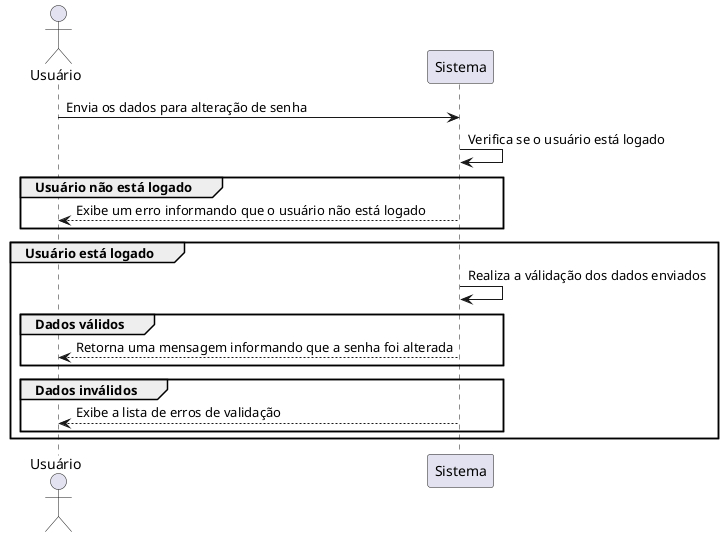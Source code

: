 @startuml USU03

actor Usuário
participant Sistema

Usuário -> Sistema: Envia os dados para alteração de senha

Sistema -> Sistema: Verifica se o usuário está logado
group Usuário não está logado
  Sistema --> Usuário: Exibe um erro informando que o usuário não está logado
end

group Usuário está logado
  Sistema -> Sistema: Realiza a válidação dos dados enviados
  group Dados válidos
    Sistema --> Usuário: Retorna uma mensagem informando que a senha foi alterada
  end

  group Dados inválidos
    Sistema --> Usuário: Exibe a lista de erros de validação
  end
end

@enduml